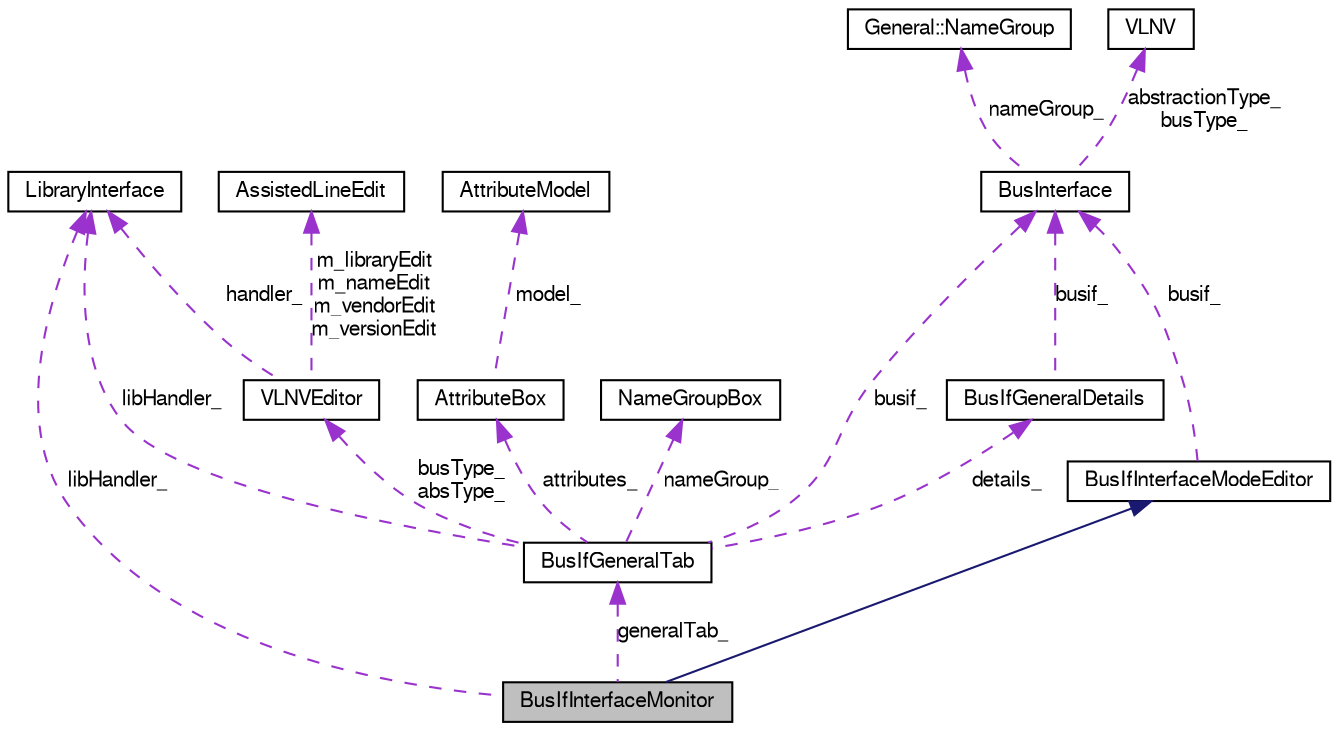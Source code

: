 digraph G
{
  bgcolor="transparent";
  edge [fontname="FreeSans",fontsize=10,labelfontname="FreeSans",labelfontsize=10];
  node [fontname="FreeSans",fontsize=10,shape=record];
  Node1 [label="BusIfInterfaceMonitor",height=0.2,width=0.4,color="black", fillcolor="grey75", style="filled" fontcolor="black"];
  Node2 -> Node1 [dir=back,color="midnightblue",fontsize=10,style="solid",fontname="FreeSans"];
  Node2 [label="BusIfInterfaceModeEditor",height=0.2,width=0.4,color="black",URL="$class_bus_if_interface_mode_editor.html",tooltip="Base class for different interface mode editors of a bus interface."];
  Node3 -> Node2 [dir=back,color="darkorchid3",fontsize=10,style="dashed",label="busif_",fontname="FreeSans"];
  Node3 [label="BusInterface",height=0.2,width=0.4,color="black",URL="$class_bus_interface.html",tooltip="Equals the spirit:busInterface element in IP-Xact specification."];
  Node4 -> Node3 [dir=back,color="darkorchid3",fontsize=10,style="dashed",label="nameGroup_",fontname="FreeSans"];
  Node4 [label="General::NameGroup",height=0.2,width=0.4,color="black",URL="$struct_general_1_1_name_group.html",tooltip="The NameGroup matches the spirit:nameGroup element in IP-Xact."];
  Node5 -> Node3 [dir=back,color="darkorchid3",fontsize=10,style="dashed",label="abstractionType_\nbusType_",fontname="FreeSans"];
  Node5 [label="VLNV",height=0.2,width=0.4,color="black",URL="$class_v_l_n_v.html",tooltip="The class to hold VLNV information of a single IP-XACT document."];
  Node6 -> Node1 [dir=back,color="darkorchid3",fontsize=10,style="dashed",label="libHandler_",fontname="FreeSans"];
  Node6 [label="LibraryInterface",height=0.2,width=0.4,color="black",URL="$class_library_interface.html",tooltip="LibraryInterface defines an interface to operate the IP-Xact-library."];
  Node7 -> Node1 [dir=back,color="darkorchid3",fontsize=10,style="dashed",label="generalTab_",fontname="FreeSans"];
  Node7 [label="BusIfGeneralTab",height=0.2,width=0.4,color="black",URL="$class_bus_if_general_tab.html",tooltip="Container for editor on the general tab of a bus interface editor."];
  Node8 -> Node7 [dir=back,color="darkorchid3",fontsize=10,style="dashed",label="details_",fontname="FreeSans"];
  Node8 [label="BusIfGeneralDetails",height=0.2,width=0.4,color="black",URL="$class_bus_if_general_details.html",tooltip="Editor to edit the bus interface details."];
  Node3 -> Node8 [dir=back,color="darkorchid3",fontsize=10,style="dashed",label="busif_",fontname="FreeSans"];
  Node6 -> Node7 [dir=back,color="darkorchid3",fontsize=10,style="dashed",label="libHandler_",fontname="FreeSans"];
  Node9 -> Node7 [dir=back,color="darkorchid3",fontsize=10,style="dashed",label="attributes_",fontname="FreeSans"];
  Node9 [label="AttributeBox",height=0.2,width=0.4,color="black",URL="$class_attribute_box.html",tooltip="AttributeBox provides services to manage attributes for IP-Xact."];
  Node10 -> Node9 [dir=back,color="darkorchid3",fontsize=10,style="dashed",label="model_",fontname="FreeSans"];
  Node10 [label="AttributeModel",height=0.2,width=0.4,color="black",URL="$class_attribute_model.html",tooltip="AttributeModel is a model class to display the attributes."];
  Node3 -> Node7 [dir=back,color="darkorchid3",fontsize=10,style="dashed",label="busif_",fontname="FreeSans"];
  Node11 -> Node7 [dir=back,color="darkorchid3",fontsize=10,style="dashed",label="nameGroup_",fontname="FreeSans"];
  Node11 [label="NameGroupBox",height=0.2,width=0.4,color="black",URL="$class_name_group_box.html",tooltip="NameGroupBox is widget to edit a spirit:nameGroup element in IP-Xact."];
  Node12 -> Node7 [dir=back,color="darkorchid3",fontsize=10,style="dashed",label="busType_\nabsType_",fontname="FreeSans"];
  Node12 [label="VLNVEditor",height=0.2,width=0.4,color="black",URL="$class_v_l_n_v_editor.html",tooltip="VLNVEditor class."];
  Node6 -> Node12 [dir=back,color="darkorchid3",fontsize=10,style="dashed",label="handler_",fontname="FreeSans"];
  Node13 -> Node12 [dir=back,color="darkorchid3",fontsize=10,style="dashed",label="m_libraryEdit\nm_nameEdit\nm_vendorEdit\nm_versionEdit",fontname="FreeSans"];
  Node13 [label="AssistedLineEdit",height=0.2,width=0.4,color="black",URL="$class_assisted_line_edit.html",tooltip="AssistedLineEdit class."];
}
